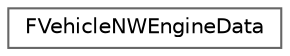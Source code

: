 digraph "类继承关系图"
{
 // INTERACTIVE_SVG=YES
 // LATEX_PDF_SIZE
  bgcolor="transparent";
  edge [fontname=Helvetica,fontsize=10,labelfontname=Helvetica,labelfontsize=10];
  node [fontname=Helvetica,fontsize=10,shape=box,height=0.2,width=0.4];
  rankdir="LR";
  Node0 [id="Node000000",label="FVehicleNWEngineData",height=0.2,width=0.4,color="grey40", fillcolor="white", style="filled",URL="$de/de4/structFVehicleNWEngineData.html",tooltip=" "];
}
